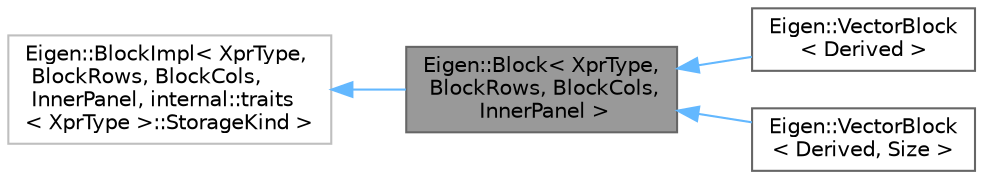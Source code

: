 digraph "Eigen::Block&lt; XprType, BlockRows, BlockCols, InnerPanel &gt;"
{
 // LATEX_PDF_SIZE
  bgcolor="transparent";
  edge [fontname=Helvetica,fontsize=10,labelfontname=Helvetica,labelfontsize=10];
  node [fontname=Helvetica,fontsize=10,shape=box,height=0.2,width=0.4];
  rankdir="LR";
  Node1 [id="Node000001",label="Eigen::Block\< XprType,\l BlockRows, BlockCols,\l InnerPanel \>",height=0.2,width=0.4,color="gray40", fillcolor="grey60", style="filled", fontcolor="black",tooltip="Expression of a fixed-size or dynamic-size block."];
  Node2 -> Node1 [id="edge4_Node000001_Node000002",dir="back",color="steelblue1",style="solid",tooltip=" "];
  Node2 [id="Node000002",label="Eigen::BlockImpl\< XprType,\l BlockRows, BlockCols,\l InnerPanel, internal::traits\l\< XprType \>::StorageKind \>",height=0.2,width=0.4,color="grey75", fillcolor="white", style="filled",URL="$classEigen_1_1BlockImpl.html",tooltip=" "];
  Node1 -> Node3 [id="edge5_Node000001_Node000003",dir="back",color="steelblue1",style="solid",tooltip=" "];
  Node3 [id="Node000003",label="Eigen::VectorBlock\l\< Derived \>",height=0.2,width=0.4,color="gray40", fillcolor="white", style="filled",URL="$classEigen_1_1VectorBlock.html",tooltip=" "];
  Node1 -> Node4 [id="edge6_Node000001_Node000004",dir="back",color="steelblue1",style="solid",tooltip=" "];
  Node4 [id="Node000004",label="Eigen::VectorBlock\l\< Derived, Size \>",height=0.2,width=0.4,color="gray40", fillcolor="white", style="filled",URL="$classEigen_1_1VectorBlock.html",tooltip=" "];
}
